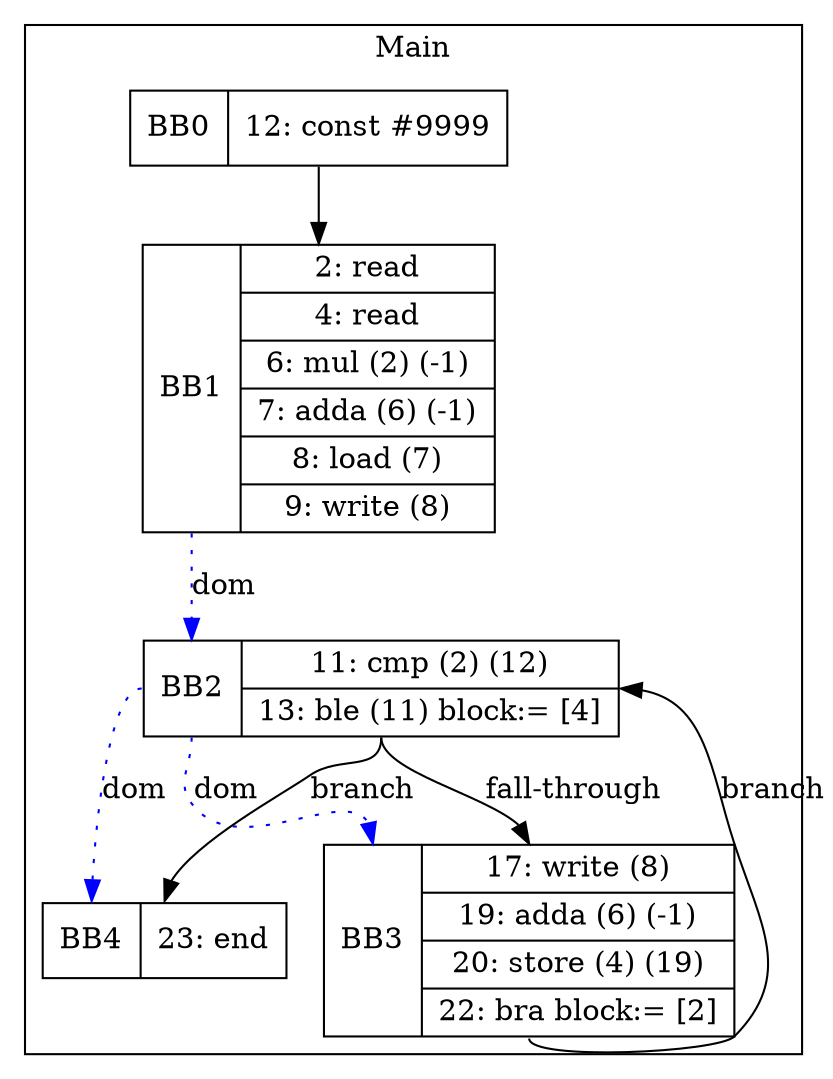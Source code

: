 digraph G {
node [shape=record];
subgraph cluster_main{
label = "Main";
BB0 [shape=record, label="<b>BB0|{12: const #9999}"];
BB1 [shape=record, label="<b>BB1|{2: read|4: read|6: mul (2) (-1)|7: adda (6) (-1)|8: load (7)|9: write (8)}"];
BB2 [shape=record, label="<b>BB2|{11: cmp (2) (12)|13: ble (11) block:= [4]}"];
BB3 [shape=record, label="<b>BB3|{17: write (8)|19: adda (6) (-1)|20: store (4) (19)|22: bra block:= [2]}"];
BB4 [shape=record, label="<b>BB4|{23: end}"];
}
BB0:s -> BB1:n ;
BB2:b -> BB3:b [color=blue, style=dotted, label="dom"];
BB2:b -> BB4:b [color=blue, style=dotted, label="dom"];
BB1:b -> BB2:b [color=blue, style=dotted, label="dom"];
BB2:s -> BB4:n [label="branch"];
BB3:s -> BB2:e [label="branch"];
BB2:s -> BB3:n [label="fall-through"];
}
